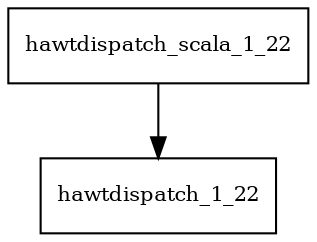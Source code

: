 digraph hawtdispatch_scala_1_22_dependencies {
  node [shape = box, fontsize=10.0];
  hawtdispatch_scala_1_22 -> hawtdispatch_1_22;
}
